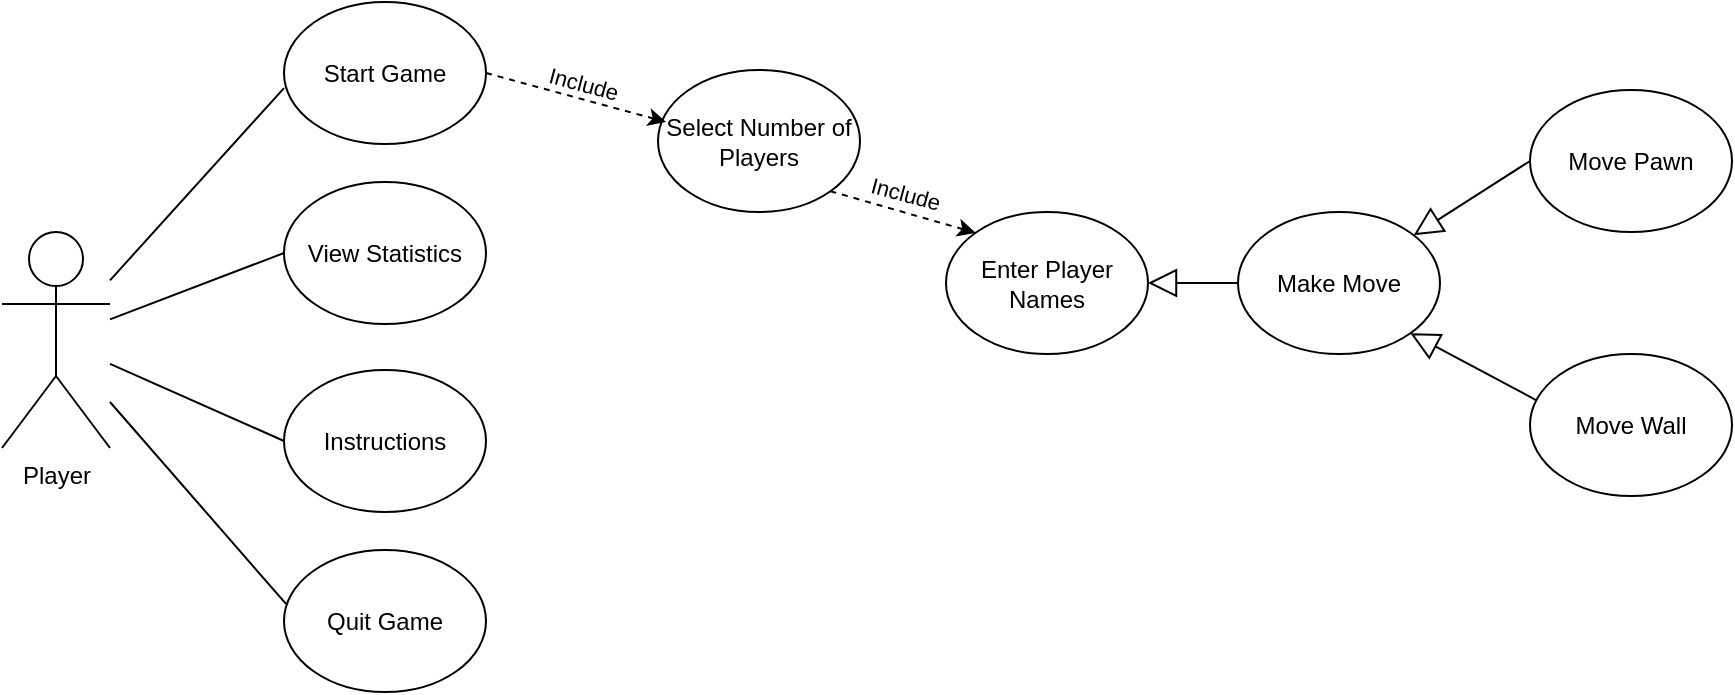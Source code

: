 <mxfile version="20.4.1" type="gitlab"><diagram id="C5RBs43oDa-KdzZeNtuy" name="Page-1"><mxGraphModel dx="1822" dy="794" grid="0" gridSize="10" guides="1" tooltips="1" connect="1" arrows="1" fold="1" page="0" pageScale="1" pageWidth="827" pageHeight="1169" math="0" shadow="0"><root><mxCell id="WIyWlLk6GJQsqaUBKTNV-0"/><mxCell id="WIyWlLk6GJQsqaUBKTNV-1" parent="WIyWlLk6GJQsqaUBKTNV-0"/><mxCell id="UBfMSkMEeAzwjg2FjDcj-0" value="Player" style="shape=umlActor;verticalLabelPosition=bottom;verticalAlign=top;html=1;outlineConnect=0;" vertex="1" parent="WIyWlLk6GJQsqaUBKTNV-1"><mxGeometry x="-9" y="290" width="54" height="108" as="geometry"/></mxCell><mxCell id="UBfMSkMEeAzwjg2FjDcj-2" value="Start Game" style="ellipse;whiteSpace=wrap;html=1;" vertex="1" parent="WIyWlLk6GJQsqaUBKTNV-1"><mxGeometry x="132" y="175" width="101" height="71" as="geometry"/></mxCell><mxCell id="UBfMSkMEeAzwjg2FjDcj-3" value="View Statistics" style="ellipse;whiteSpace=wrap;html=1;" vertex="1" parent="WIyWlLk6GJQsqaUBKTNV-1"><mxGeometry x="132" y="265" width="101" height="71" as="geometry"/></mxCell><mxCell id="UBfMSkMEeAzwjg2FjDcj-4" value="Instructions" style="ellipse;whiteSpace=wrap;html=1;" vertex="1" parent="WIyWlLk6GJQsqaUBKTNV-1"><mxGeometry x="132" y="359" width="101" height="71" as="geometry"/></mxCell><mxCell id="UBfMSkMEeAzwjg2FjDcj-5" value="Quit Game" style="ellipse;whiteSpace=wrap;html=1;" vertex="1" parent="WIyWlLk6GJQsqaUBKTNV-1"><mxGeometry x="132" y="449" width="101" height="71" as="geometry"/></mxCell><mxCell id="UBfMSkMEeAzwjg2FjDcj-7" value="" style="endArrow=none;html=1;rounded=0;entryX=0;entryY=0.606;entryDx=0;entryDy=0;entryPerimeter=0;" edge="1" parent="WIyWlLk6GJQsqaUBKTNV-1" source="UBfMSkMEeAzwjg2FjDcj-0" target="UBfMSkMEeAzwjg2FjDcj-2"><mxGeometry width="50" height="50" relative="1" as="geometry"><mxPoint x="48" y="312" as="sourcePoint"/><mxPoint x="106" y="242" as="targetPoint"/></mxGeometry></mxCell><mxCell id="UBfMSkMEeAzwjg2FjDcj-8" value="" style="endArrow=none;html=1;rounded=0;entryX=0;entryY=0.5;entryDx=0;entryDy=0;" edge="1" parent="WIyWlLk6GJQsqaUBKTNV-1" source="UBfMSkMEeAzwjg2FjDcj-0" target="UBfMSkMEeAzwjg2FjDcj-3"><mxGeometry width="50" height="50" relative="1" as="geometry"><mxPoint x="91" y="339" as="sourcePoint"/><mxPoint x="119" y="303" as="targetPoint"/></mxGeometry></mxCell><mxCell id="UBfMSkMEeAzwjg2FjDcj-9" value="" style="endArrow=none;html=1;rounded=0;entryX=0;entryY=0.5;entryDx=0;entryDy=0;" edge="1" parent="WIyWlLk6GJQsqaUBKTNV-1" source="UBfMSkMEeAzwjg2FjDcj-0" target="UBfMSkMEeAzwjg2FjDcj-4"><mxGeometry width="50" height="50" relative="1" as="geometry"><mxPoint x="90" y="342" as="sourcePoint"/><mxPoint x="121" y="355" as="targetPoint"/></mxGeometry></mxCell><mxCell id="UBfMSkMEeAzwjg2FjDcj-10" value="" style="endArrow=none;html=1;rounded=0;entryX=0.01;entryY=0.38;entryDx=0;entryDy=0;entryPerimeter=0;" edge="1" parent="WIyWlLk6GJQsqaUBKTNV-1" source="UBfMSkMEeAzwjg2FjDcj-0" target="UBfMSkMEeAzwjg2FjDcj-5"><mxGeometry width="50" height="50" relative="1" as="geometry"><mxPoint x="68" y="466" as="sourcePoint"/><mxPoint x="118" y="416" as="targetPoint"/></mxGeometry></mxCell><mxCell id="UBfMSkMEeAzwjg2FjDcj-11" value="Select Number of Players" style="ellipse;whiteSpace=wrap;html=1;" vertex="1" parent="WIyWlLk6GJQsqaUBKTNV-1"><mxGeometry x="319" y="209" width="101" height="71" as="geometry"/></mxCell><mxCell id="UBfMSkMEeAzwjg2FjDcj-15" value="" style="endArrow=classic;html=1;rounded=0;dashed=1;sketch=0;strokeColor=default;strokeWidth=1;fontSize=11;exitX=1;exitY=0.5;exitDx=0;exitDy=0;entryX=0.04;entryY=0.366;entryDx=0;entryDy=0;entryPerimeter=0;" edge="1" parent="WIyWlLk6GJQsqaUBKTNV-1" source="UBfMSkMEeAzwjg2FjDcj-2" target="UBfMSkMEeAzwjg2FjDcj-11"><mxGeometry width="50" height="50" relative="1" as="geometry"><mxPoint x="236" y="184" as="sourcePoint"/><mxPoint x="335" y="182" as="targetPoint"/></mxGeometry></mxCell><mxCell id="UBfMSkMEeAzwjg2FjDcj-16" value="Include" style="text;html=1;strokeColor=none;fillColor=none;align=center;verticalAlign=middle;whiteSpace=wrap;rounded=0;fontSize=11;rotation=15;" vertex="1" parent="WIyWlLk6GJQsqaUBKTNV-1"><mxGeometry x="252" y="201" width="60" height="30" as="geometry"/></mxCell><mxCell id="UBfMSkMEeAzwjg2FjDcj-17" value="Enter Player Names" style="ellipse;whiteSpace=wrap;html=1;" vertex="1" parent="WIyWlLk6GJQsqaUBKTNV-1"><mxGeometry x="463" y="280" width="101" height="71" as="geometry"/></mxCell><mxCell id="UBfMSkMEeAzwjg2FjDcj-18" value="Include" style="text;html=1;strokeColor=none;fillColor=none;align=center;verticalAlign=middle;whiteSpace=wrap;rounded=0;fontSize=11;rotation=15;" vertex="1" parent="WIyWlLk6GJQsqaUBKTNV-1"><mxGeometry x="413" y="256" width="60" height="30" as="geometry"/></mxCell><mxCell id="UBfMSkMEeAzwjg2FjDcj-19" value="" style="endArrow=classic;html=1;rounded=0;dashed=1;sketch=0;strokeColor=default;strokeWidth=1;fontSize=11;exitX=1;exitY=1;exitDx=0;exitDy=0;entryX=0;entryY=0;entryDx=0;entryDy=0;" edge="1" parent="WIyWlLk6GJQsqaUBKTNV-1" source="UBfMSkMEeAzwjg2FjDcj-11" target="UBfMSkMEeAzwjg2FjDcj-17"><mxGeometry width="50" height="50" relative="1" as="geometry"><mxPoint x="382" y="296" as="sourcePoint"/><mxPoint x="472.04" y="320.486" as="targetPoint"/></mxGeometry></mxCell><mxCell id="UBfMSkMEeAzwjg2FjDcj-20" value="Make Move" style="ellipse;whiteSpace=wrap;html=1;" vertex="1" parent="WIyWlLk6GJQsqaUBKTNV-1"><mxGeometry x="609" y="280" width="101" height="71" as="geometry"/></mxCell><mxCell id="UBfMSkMEeAzwjg2FjDcj-21" value="" style="endArrow=block;endFill=0;endSize=12;html=1;rounded=0;sketch=0;strokeColor=default;strokeWidth=1;fontSize=11;exitX=0;exitY=0.5;exitDx=0;exitDy=0;entryX=1;entryY=0.5;entryDx=0;entryDy=0;" edge="1" parent="WIyWlLk6GJQsqaUBKTNV-1" source="UBfMSkMEeAzwjg2FjDcj-20" target="UBfMSkMEeAzwjg2FjDcj-17"><mxGeometry width="160" relative="1" as="geometry"><mxPoint x="538" y="365" as="sourcePoint"/><mxPoint x="698" y="365" as="targetPoint"/></mxGeometry></mxCell><mxCell id="UBfMSkMEeAzwjg2FjDcj-22" value="Move Pawn" style="ellipse;whiteSpace=wrap;html=1;" vertex="1" parent="WIyWlLk6GJQsqaUBKTNV-1"><mxGeometry x="755" y="219" width="101" height="71" as="geometry"/></mxCell><mxCell id="UBfMSkMEeAzwjg2FjDcj-23" value="Move Wall" style="ellipse;whiteSpace=wrap;html=1;" vertex="1" parent="WIyWlLk6GJQsqaUBKTNV-1"><mxGeometry x="755" y="351" width="101" height="71" as="geometry"/></mxCell><mxCell id="UBfMSkMEeAzwjg2FjDcj-24" value="" style="endArrow=block;endFill=0;endSize=12;html=1;rounded=0;sketch=0;strokeColor=default;strokeWidth=1;fontSize=11;exitX=0;exitY=0.5;exitDx=0;exitDy=0;" edge="1" parent="WIyWlLk6GJQsqaUBKTNV-1" source="UBfMSkMEeAzwjg2FjDcj-22" target="UBfMSkMEeAzwjg2FjDcj-20"><mxGeometry width="160" relative="1" as="geometry"><mxPoint x="743" y="250" as="sourcePoint"/><mxPoint x="722" y="339.5" as="targetPoint"/></mxGeometry></mxCell><mxCell id="UBfMSkMEeAzwjg2FjDcj-25" value="" style="endArrow=block;endFill=0;endSize=12;html=1;rounded=0;sketch=0;strokeColor=default;strokeWidth=1;fontSize=11;exitX=0.03;exitY=0.324;exitDx=0;exitDy=0;exitPerimeter=0;entryX=1;entryY=1;entryDx=0;entryDy=0;" edge="1" parent="WIyWlLk6GJQsqaUBKTNV-1" source="UBfMSkMEeAzwjg2FjDcj-23" target="UBfMSkMEeAzwjg2FjDcj-20"><mxGeometry width="160" relative="1" as="geometry"><mxPoint x="753.21" y="319" as="sourcePoint"/><mxPoint x="694.997" y="356.058" as="targetPoint"/></mxGeometry></mxCell></root></mxGraphModel></diagram></mxfile>